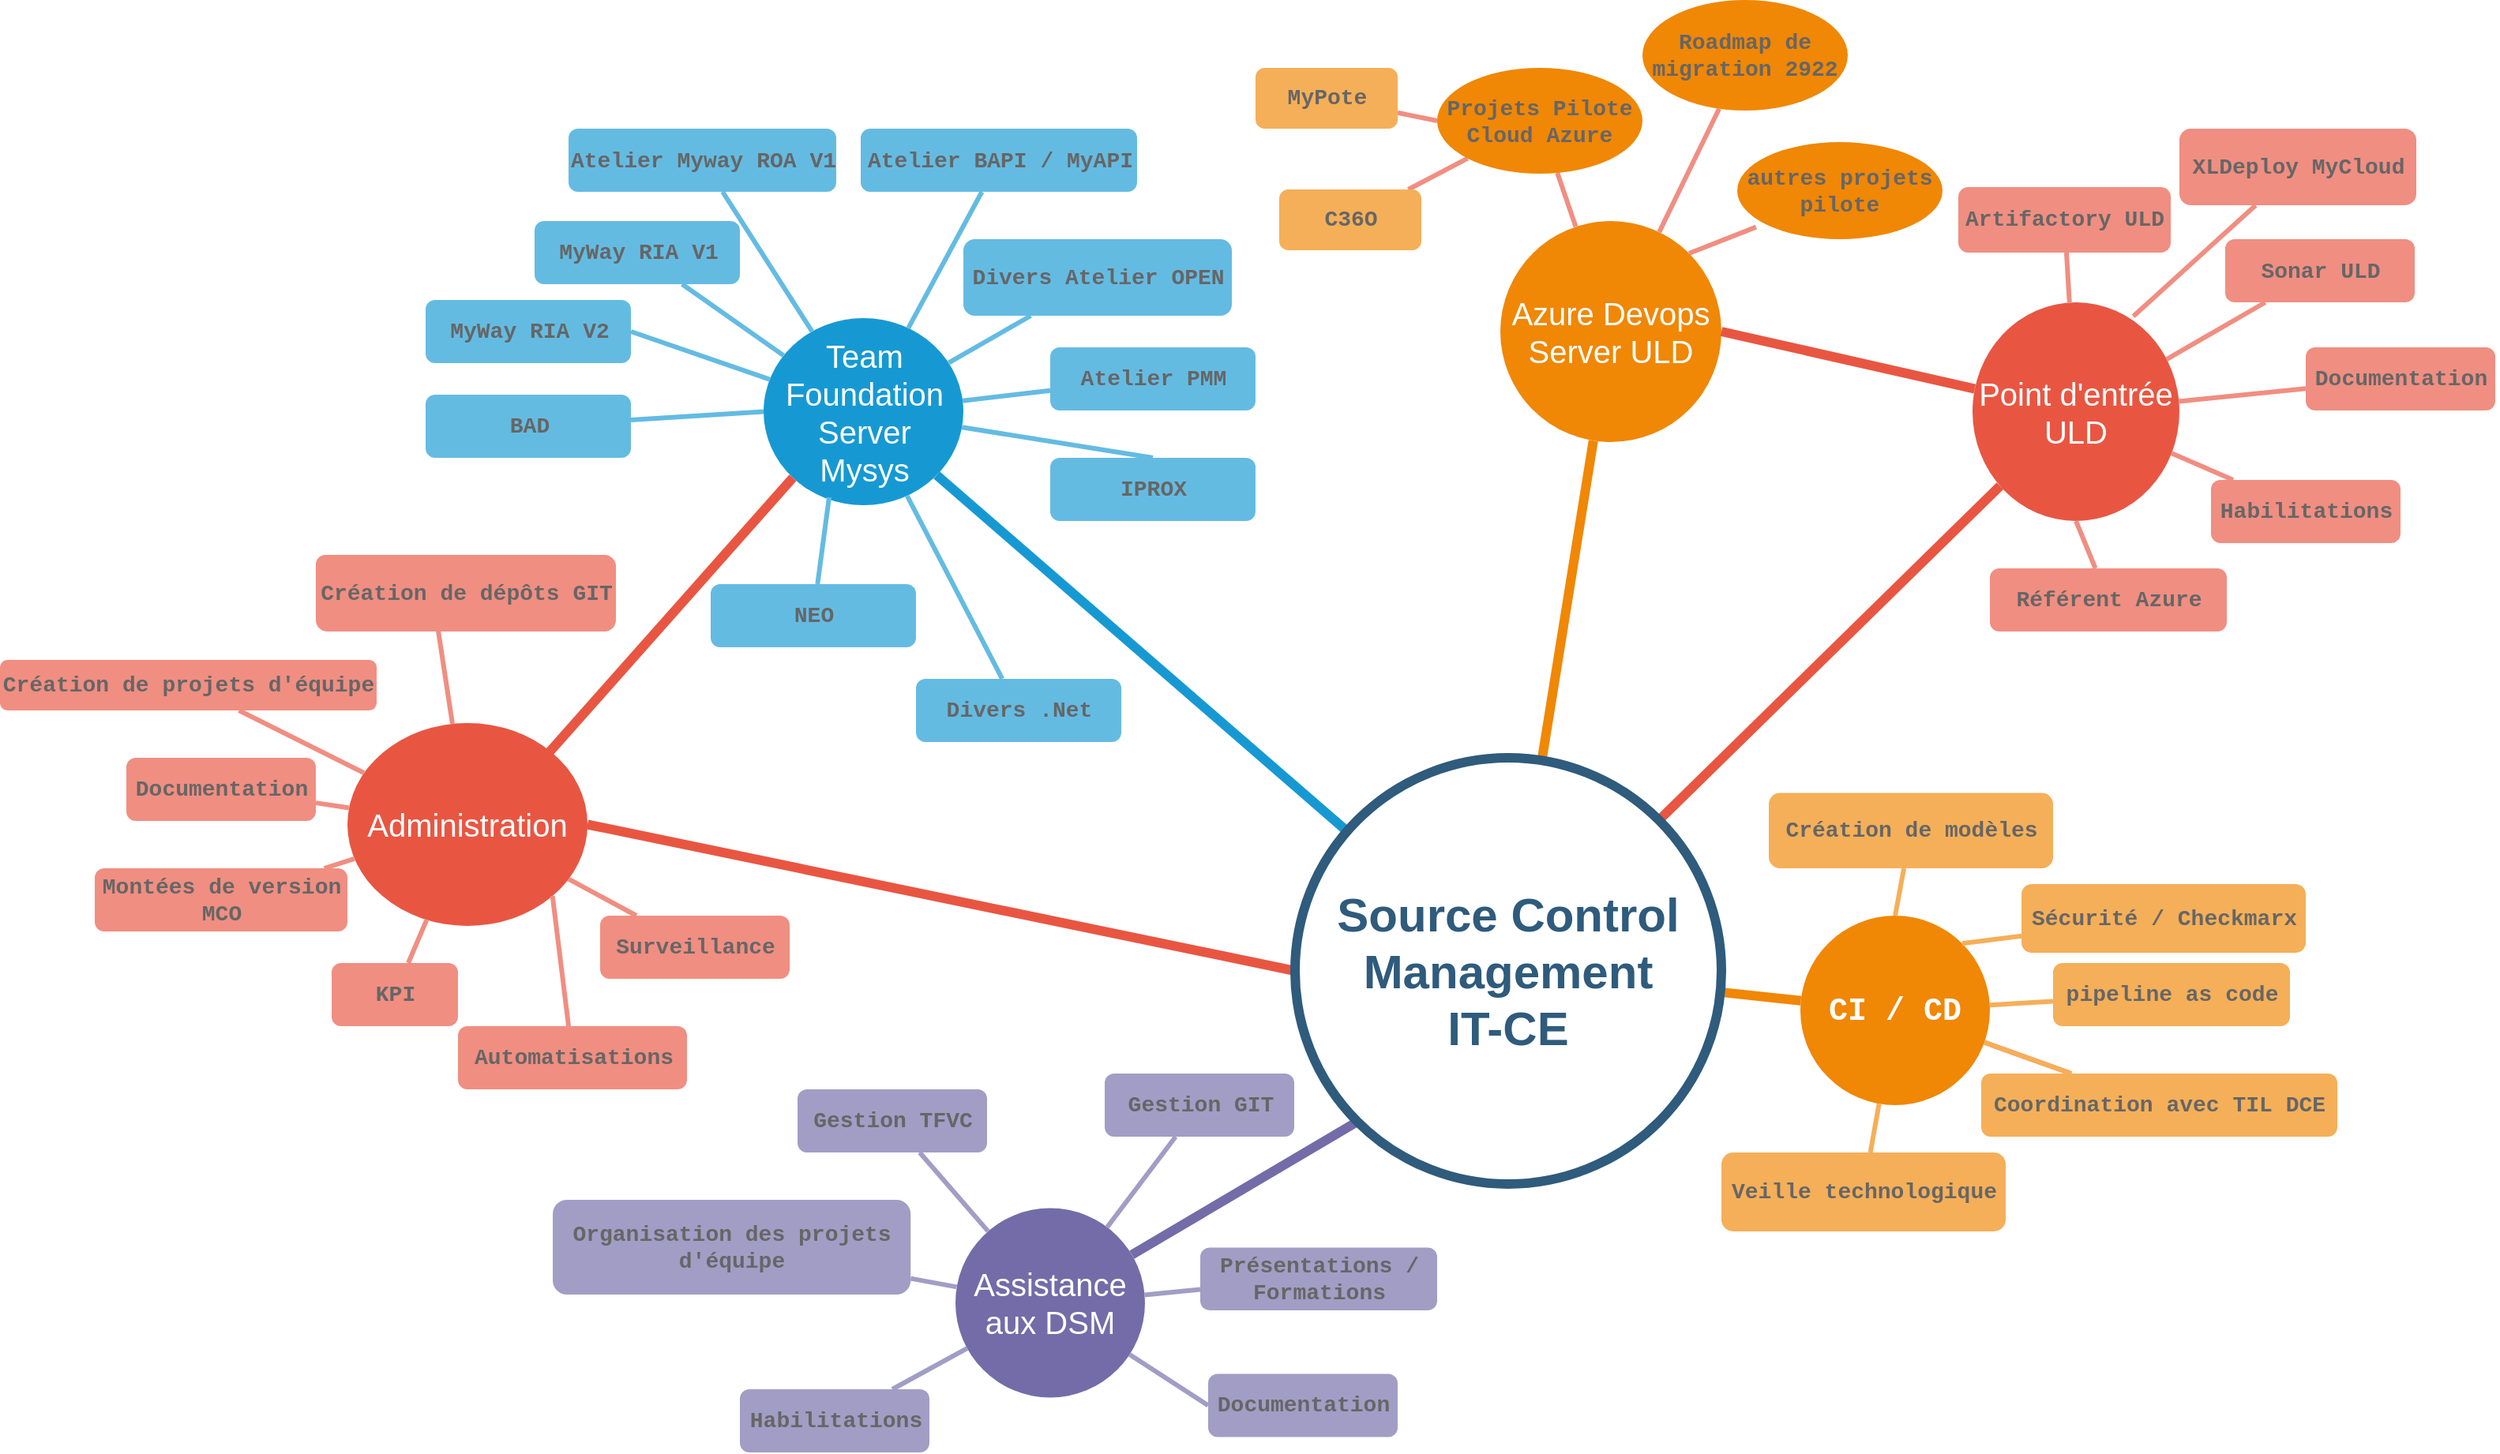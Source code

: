 <mxfile version="15.8.0" type="github">
  <diagram id="6a731a19-8d31-9384-78a2-239565b7b9f0" name="maps des activites">
    <mxGraphModel dx="1673" dy="908" grid="1" gridSize="10" guides="1" tooltips="1" connect="1" arrows="1" fold="1" page="1" pageScale="1" pageWidth="1169" pageHeight="827" background="none" math="0" shadow="0">
      <root>
        <mxCell id="0" />
        <mxCell id="1" parent="0" />
        <mxCell id="1350" value="Team Foundation Server&lt;br&gt;Mysys" style="ellipse;whiteSpace=wrap;html=1;shadow=0;fontFamily=Helvetica;fontSize=20;fontColor=#FFFFFF;align=center;strokeWidth=3;fillColor=#1699D3;strokeColor=none;" parent="1" vertex="1">
          <mxGeometry x="523.5" y="271.5" width="126.5" height="118.5" as="geometry" />
        </mxCell>
        <mxCell id="q9qTEmQOXEux0ovmEw0c-1572" value="" style="edgeStyle=none;orthogonalLoop=1;jettySize=auto;html=1;endArrow=none;strokeColor=#F08E81;strokeWidth=3;" edge="1" parent="1" source="1351" target="q9qTEmQOXEux0ovmEw0c-1571">
          <mxGeometry relative="1" as="geometry" />
        </mxCell>
        <mxCell id="q9qTEmQOXEux0ovmEw0c-1578" value="" style="edgeStyle=none;orthogonalLoop=1;jettySize=auto;html=1;endArrow=none;strokeColor=#F08E81;strokeWidth=3;" edge="1" parent="1" source="1351" target="q9qTEmQOXEux0ovmEw0c-1577">
          <mxGeometry relative="1" as="geometry" />
        </mxCell>
        <mxCell id="1351" value="Azure Devops Server ULD" style="ellipse;whiteSpace=wrap;html=1;shadow=0;fontFamily=Helvetica;fontSize=20;fontColor=#FFFFFF;align=center;strokeWidth=3;fillColor=#F08705;strokeColor=none;gradientColor=none;" parent="1" vertex="1">
          <mxGeometry x="990" y="210" width="140" height="140" as="geometry" />
        </mxCell>
        <mxCell id="q9qTEmQOXEux0ovmEw0c-1584" value="" style="edgeStyle=none;orthogonalLoop=1;jettySize=auto;html=1;endArrow=none;strokeColor=#E85642;strokeWidth=6;entryX=1;entryY=0;entryDx=0;entryDy=0;" edge="1" parent="1" source="1352" target="1515">
          <mxGeometry relative="1" as="geometry" />
        </mxCell>
        <mxCell id="1352" value="Point d&#39;entrée ULD" style="ellipse;whiteSpace=wrap;html=1;shadow=0;fontFamily=Helvetica;fontSize=20;fontColor=#FFFFFF;align=center;strokeWidth=3;fillColor=#E85642;strokeColor=none;" parent="1" vertex="1">
          <mxGeometry x="1289" y="261.5" width="131" height="138.5" as="geometry" />
        </mxCell>
        <mxCell id="q9qTEmQOXEux0ovmEw0c-1595" value="" style="edgeStyle=none;orthogonalLoop=1;jettySize=auto;html=1;fontSize=14;endArrow=none;strokeColor=#F08E81;strokeWidth=3;" edge="1" parent="1" source="1355" target="1478">
          <mxGeometry relative="1" as="geometry" />
        </mxCell>
        <mxCell id="q9qTEmQOXEux0ovmEw0c-1596" value="" style="edgeStyle=none;orthogonalLoop=1;jettySize=auto;html=1;fontSize=14;endArrow=none;strokeColor=#F08E81;strokeWidth=3;" edge="1" parent="1" source="1355" target="1478">
          <mxGeometry relative="1" as="geometry" />
        </mxCell>
        <mxCell id="1355" value="&lt;font&gt;CI /&amp;nbsp;CD&lt;/font&gt;" style="ellipse;whiteSpace=wrap;html=1;shadow=0;fontFamily=Courier New;fontSize=20;fontColor=#FFFFFF;align=center;strokeWidth=3;fillColor=#F08705;strokeColor=none;fontStyle=1" parent="1" vertex="1">
          <mxGeometry x="1180" y="650" width="120" height="120" as="geometry" />
        </mxCell>
        <mxCell id="1356" value="Administration" style="ellipse;whiteSpace=wrap;html=1;shadow=0;fontFamily=Helvetica;fontSize=20;fontColor=#FFFFFF;align=center;strokeWidth=3;fillColor=#E85642;strokeColor=none;" parent="1" vertex="1">
          <mxGeometry x="260" y="528" width="152.01" height="128.5" as="geometry" />
        </mxCell>
        <mxCell id="1358" value="NEO" style="rounded=1;fillColor=#64BBE2;strokeColor=none;strokeWidth=3;shadow=0;html=1;fontColor=#666666;fontFamily=Courier New;fontSize=14;fontStyle=1" parent="1" vertex="1">
          <mxGeometry x="490" y="440" width="130" height="40" as="geometry" />
        </mxCell>
        <mxCell id="1359" style="endArrow=none;strokeWidth=6;strokeColor=#1699D3;html=1;" parent="1" source="1515" target="1350" edge="1">
          <mxGeometry relative="1" as="geometry" />
        </mxCell>
        <mxCell id="1360" style="endArrow=none;strokeWidth=6;strokeColor=#f08705;html=1;" parent="1" source="1515" target="1351" edge="1">
          <mxGeometry relative="1" as="geometry" />
        </mxCell>
        <mxCell id="1361" style="endArrow=none;strokeWidth=6;strokeColor=#E85642;html=1;exitX=1;exitY=0.5;exitDx=0;exitDy=0;" parent="1" source="1351" target="1352" edge="1">
          <mxGeometry relative="1" as="geometry" />
        </mxCell>
        <mxCell id="1363" style="endArrow=none;strokeWidth=6;strokeColor=#736CA8;html=1;exitX=0;exitY=1;exitDx=0;exitDy=0;" parent="1" source="1515" target="1516" edge="1">
          <mxGeometry relative="1" as="geometry">
            <mxPoint x="434.5" y="949.5" as="sourcePoint" />
          </mxGeometry>
        </mxCell>
        <mxCell id="1365" value="" style="edgeStyle=none;endArrow=none;strokeWidth=6;strokeColor=#F08705;html=1;" parent="1" source="1515" target="1355" edge="1">
          <mxGeometry x="181" y="226.5" width="100" height="100" as="geometry">
            <mxPoint x="181" y="326.5" as="sourcePoint" />
            <mxPoint x="281" y="226.5" as="targetPoint" />
          </mxGeometry>
        </mxCell>
        <mxCell id="1366" value="" style="edgeStyle=none;endArrow=none;strokeWidth=6;strokeColor=#E85642;html=1;exitX=0;exitY=1;exitDx=0;exitDy=0;entryX=0.834;entryY=0.153;entryDx=0;entryDy=0;entryPerimeter=0;" parent="1" source="1350" target="1356" edge="1">
          <mxGeometry x="181" y="226.5" width="100" height="100" as="geometry">
            <mxPoint x="520" y="350" as="sourcePoint" />
            <mxPoint x="281" y="226.5" as="targetPoint" />
          </mxGeometry>
        </mxCell>
        <mxCell id="1368" value="BAD" style="rounded=1;fillColor=#64BBE2;strokeColor=none;strokeWidth=3;shadow=0;html=1;fontColor=#666666;fontFamily=Courier New;fontSize=14;fontStyle=1" parent="1" vertex="1">
          <mxGeometry x="309.5" y="320" width="130" height="40" as="geometry" />
        </mxCell>
        <mxCell id="1369" value="MyWay RIA V2" style="rounded=1;fillColor=#64BBE2;strokeColor=none;strokeWidth=3;shadow=0;html=1;fontColor=#666666;fontFamily=Courier New;fontSize=14;fontStyle=1" parent="1" vertex="1">
          <mxGeometry x="309.5" y="260" width="130" height="40" as="geometry" />
        </mxCell>
        <mxCell id="1370" value="MyWay RIA V1" style="rounded=1;fillColor=#64BBE2;strokeColor=none;strokeWidth=3;shadow=0;html=1;fontColor=#666666;fontFamily=Courier New;fontSize=14;fontStyle=1" parent="1" vertex="1">
          <mxGeometry x="378.5" y="210" width="130" height="40" as="geometry" />
        </mxCell>
        <mxCell id="1371" value="Atelier Myway ROA V1" style="rounded=1;fillColor=#64BBE2;strokeColor=none;strokeWidth=3;shadow=0;html=1;fontColor=#666666;fontFamily=Courier New;fontSize=14;fontStyle=1" parent="1" vertex="1">
          <mxGeometry x="400" y="151.5" width="169.5" height="40" as="geometry" />
        </mxCell>
        <mxCell id="1372" value="Atelier BAPI / MyAPI" style="rounded=1;fillColor=#64BBE2;strokeColor=none;strokeWidth=3;shadow=0;html=1;fontColor=#666666;fontFamily=Courier New;fontSize=14;fontStyle=1" parent="1" vertex="1">
          <mxGeometry x="585" y="151.5" width="175" height="40" as="geometry" />
        </mxCell>
        <mxCell id="1373" value="Divers Atelier OPEN" style="rounded=1;fillColor=#64BBE2;strokeColor=none;strokeWidth=3;shadow=0;html=1;fontColor=#666666;fontFamily=Courier New;fontSize=14;fontStyle=1" parent="1" vertex="1">
          <mxGeometry x="650" y="221.5" width="170" height="48.5" as="geometry" />
        </mxCell>
        <mxCell id="1374" value="Atelier PMM" style="rounded=1;fillColor=#64BBE2;strokeColor=none;strokeWidth=3;shadow=0;html=1;fontColor=#666666;fontFamily=Courier New;fontSize=14;fontStyle=1" parent="1" vertex="1">
          <mxGeometry x="705" y="290" width="130" height="40" as="geometry" />
        </mxCell>
        <mxCell id="1379" value="" style="edgeStyle=none;endArrow=none;strokeWidth=3;strokeColor=#64BBE2;html=1;exitX=0.328;exitY=0.958;exitDx=0;exitDy=0;exitPerimeter=0;" parent="1" source="1350" target="1358" edge="1">
          <mxGeometry x="-221.5" y="56.5" width="100" height="100" as="geometry">
            <mxPoint x="587" y="390" as="sourcePoint" />
            <mxPoint x="-121.5" y="56.5" as="targetPoint" />
          </mxGeometry>
        </mxCell>
        <mxCell id="1380" value="" style="edgeStyle=none;endArrow=none;strokeWidth=3;strokeColor=#64BBE2;html=1;exitX=0;exitY=0.5;exitDx=0;exitDy=0;" parent="1" source="1350" target="1368" edge="1">
          <mxGeometry x="-221.51" y="130" width="100" height="100" as="geometry">
            <mxPoint x="523.504" y="405.515" as="sourcePoint" />
            <mxPoint x="-121.51" y="130" as="targetPoint" />
          </mxGeometry>
        </mxCell>
        <mxCell id="1381" value="" style="edgeStyle=none;endArrow=none;strokeWidth=3;strokeColor=#64BBE2;html=1;entryX=1;entryY=0.5;entryDx=0;entryDy=0;" parent="1" source="1350" target="1369" edge="1">
          <mxGeometry x="-221.5" y="56.5" width="100" height="100" as="geometry">
            <mxPoint x="-221.5" y="156.5" as="sourcePoint" />
            <mxPoint x="-121.5" y="56.5" as="targetPoint" />
          </mxGeometry>
        </mxCell>
        <mxCell id="1382" value="" style="edgeStyle=none;endArrow=none;strokeWidth=3;strokeColor=#64BBE2;html=1;" parent="1" source="1350" target="1370" edge="1">
          <mxGeometry x="-221.5" y="56.5" width="100" height="100" as="geometry">
            <mxPoint x="-221.5" y="156.5" as="sourcePoint" />
            <mxPoint x="-121.5" y="56.5" as="targetPoint" />
          </mxGeometry>
        </mxCell>
        <mxCell id="1383" value="" style="edgeStyle=none;endArrow=none;strokeWidth=3;strokeColor=#64BBE2;html=1;" parent="1" source="1350" target="1371" edge="1">
          <mxGeometry x="-221.5" y="56.5" width="100" height="100" as="geometry">
            <mxPoint x="-221.5" y="156.5" as="sourcePoint" />
            <mxPoint x="-121.5" y="56.5" as="targetPoint" />
          </mxGeometry>
        </mxCell>
        <mxCell id="1384" value="" style="edgeStyle=none;endArrow=none;strokeWidth=3;strokeColor=#64BBE2;html=1;" parent="1" source="1350" target="1372" edge="1">
          <mxGeometry x="-221.5" y="56.5" width="100" height="100" as="geometry">
            <mxPoint x="-221.5" y="156.5" as="sourcePoint" />
            <mxPoint x="-121.5" y="56.5" as="targetPoint" />
          </mxGeometry>
        </mxCell>
        <mxCell id="1385" value="" style="edgeStyle=none;endArrow=none;strokeWidth=3;strokeColor=#64BBE2;html=1;" parent="1" source="1350" target="1373" edge="1">
          <mxGeometry x="-221.5" y="56.5" width="100" height="100" as="geometry">
            <mxPoint x="-221.5" y="156.5" as="sourcePoint" />
            <mxPoint x="-121.5" y="56.5" as="targetPoint" />
          </mxGeometry>
        </mxCell>
        <mxCell id="1386" value="" style="edgeStyle=none;endArrow=none;strokeWidth=3;strokeColor=#64BBE2;html=1;" parent="1" source="1350" target="1374" edge="1">
          <mxGeometry x="-221.5" y="56.5" width="100" height="100" as="geometry">
            <mxPoint x="-221.5" y="156.5" as="sourcePoint" />
            <mxPoint x="-121.5" y="56.5" as="targetPoint" />
          </mxGeometry>
        </mxCell>
        <mxCell id="q9qTEmQOXEux0ovmEw0c-1579" value="" style="edgeStyle=none;orthogonalLoop=1;jettySize=auto;html=1;endArrow=none;strokeColor=#F08E81;strokeWidth=3;" edge="1" parent="1" source="1392" target="q9qTEmQOXEux0ovmEw0c-1577">
          <mxGeometry relative="1" as="geometry" />
        </mxCell>
        <mxCell id="1392" value="C36O" style="rounded=1;fillColor=#f5af58;strokeColor=none;strokeWidth=3;shadow=0;html=1;fontColor=#666666;fontFamily=Courier New;fontSize=14;fontStyle=1" parent="1" vertex="1">
          <mxGeometry x="850" y="190" width="90" height="38.5" as="geometry" />
        </mxCell>
        <mxCell id="1412" value="Habilitations" style="rounded=1;fillColor=#f08e81;strokeColor=none;strokeWidth=3;shadow=0;html=1;fontColor=#666666;fontFamily=Courier New;fontStyle=1;fontSize=14;" parent="1" vertex="1">
          <mxGeometry x="1440" y="374" width="120" height="40" as="geometry" />
        </mxCell>
        <mxCell id="1418" value="Artifactory ULD" style="rounded=1;fillColor=#f08e81;strokeColor=none;strokeWidth=3;shadow=0;html=1;fontColor=#666666;fontFamily=Courier New;fontStyle=1;fontSize=14;" parent="1" vertex="1">
          <mxGeometry x="1280" y="188.5" width="134.5" height="41.5" as="geometry" />
        </mxCell>
        <mxCell id="1419" value="Sonar ULD" style="rounded=1;fillColor=#f08e81;strokeColor=none;strokeWidth=3;shadow=0;html=1;fontColor=#666666;fontFamily=Courier New;fontStyle=1;fontSize=14;" parent="1" vertex="1">
          <mxGeometry x="1449" y="221.5" width="120" height="40" as="geometry" />
        </mxCell>
        <mxCell id="1429" value="" style="edgeStyle=none;endArrow=none;strokeWidth=3;strokeColor=#F08E81;html=1;" parent="1" source="1352" target="1418" edge="1">
          <mxGeometry x="31" y="106.5" width="100" height="100" as="geometry">
            <mxPoint x="31" y="206.5" as="sourcePoint" />
            <mxPoint x="131" y="106.5" as="targetPoint" />
          </mxGeometry>
        </mxCell>
        <mxCell id="1430" value="" style="edgeStyle=none;endArrow=none;strokeWidth=3;strokeColor=#F08E81;html=1;" parent="1" source="1352" target="1419" edge="1">
          <mxGeometry x="31" y="106.5" width="100" height="100" as="geometry">
            <mxPoint x="31" y="206.5" as="sourcePoint" />
            <mxPoint x="131" y="106.5" as="targetPoint" />
          </mxGeometry>
        </mxCell>
        <mxCell id="1431" value="" style="edgeStyle=none;endArrow=none;strokeWidth=3;strokeColor=#F08E81;html=1;" parent="1" source="1352" target="1412" edge="1">
          <mxGeometry x="31" y="106.5" width="100" height="100" as="geometry">
            <mxPoint x="31" y="206.5" as="sourcePoint" />
            <mxPoint x="131" y="106.5" as="targetPoint" />
          </mxGeometry>
        </mxCell>
        <mxCell id="1477" value="Veille technologique" style="rounded=1;fillColor=#f5af58;strokeColor=none;strokeWidth=3;shadow=0;html=1;fontColor=#666666;fontSize=14;fontFamily=Courier New;fontStyle=1" parent="1" vertex="1">
          <mxGeometry x="1130" y="800" width="180" height="50" as="geometry" />
        </mxCell>
        <mxCell id="1478" value="&lt;font color=&quot;#666666&quot; style=&quot;font-size: 14px;&quot;&gt;Coordination avec TIL DCE&lt;/font&gt;" style="rounded=1;fillColor=#f5af58;strokeColor=none;strokeWidth=3;shadow=0;html=1;fontColor=#FFFFFF;fontStyle=1;fontSize=14;fontFamily=Courier New;" parent="1" vertex="1">
          <mxGeometry x="1294.5" y="750" width="225.5" height="40" as="geometry" />
        </mxCell>
        <mxCell id="1479" value="" style="edgeStyle=none;endArrow=none;strokeWidth=3;strokeColor=#F5AF58;html=1;" parent="1" source="1355" target="1478" edge="1">
          <mxGeometry x="243.5" y="39" width="100" height="100" as="geometry">
            <mxPoint x="243.5" y="139" as="sourcePoint" />
            <mxPoint x="343.5" y="39" as="targetPoint" />
          </mxGeometry>
        </mxCell>
        <mxCell id="1489" value="" style="edgeStyle=none;endArrow=none;strokeWidth=3;strokeColor=#F5AF58;html=1;" parent="1" source="1355" target="1477" edge="1">
          <mxGeometry x="243.5" y="39" width="100" height="100" as="geometry">
            <mxPoint x="243.5" y="139" as="sourcePoint" />
            <mxPoint x="343.5" y="39" as="targetPoint" />
          </mxGeometry>
        </mxCell>
        <mxCell id="1490" value="Création de dépôts GIT" style="rounded=1;fillColor=#f08e81;strokeColor=none;strokeWidth=3;shadow=0;html=1;fontColor=#FFFFFF;" parent="1" vertex="1">
          <mxGeometry x="240" y="421.5" width="146.5" height="40" as="geometry" />
        </mxCell>
        <mxCell id="1491" value="Création de projets d&#39;équipe" style="rounded=1;fillColor=#f08e81;strokeColor=none;strokeWidth=3;shadow=0;html=1;fontColor=#666666;fontFamily=Courier New;fontStyle=1;fontSize=14;" parent="1" vertex="1">
          <mxGeometry x="40" y="488" width="238.5" height="32" as="geometry" />
        </mxCell>
        <mxCell id="1492" value="Documentation" style="rounded=1;fillColor=#f08e81;strokeColor=none;strokeWidth=3;shadow=0;html=1;fontColor=#666666;fontFamily=Courier New;fontSize=14;fontStyle=1" parent="1" vertex="1">
          <mxGeometry x="120" y="550" width="120" height="40" as="geometry" />
        </mxCell>
        <mxCell id="1493" value="Montées de version&lt;br&gt;MCO" style="rounded=1;fillColor=#f08e81;strokeColor=none;strokeWidth=3;shadow=0;html=1;fontColor=#666666;fontFamily=Courier New;fontSize=14;fontStyle=1" parent="1" vertex="1">
          <mxGeometry x="100" y="620" width="160" height="40" as="geometry" />
        </mxCell>
        <mxCell id="1494" value="Surveillance" style="rounded=1;fillColor=#f08e81;strokeColor=none;strokeWidth=3;shadow=0;html=1;fontColor=#666666;fontFamily=Courier New;fontSize=14;fontStyle=1" parent="1" vertex="1">
          <mxGeometry x="420" y="650" width="120" height="40" as="geometry" />
        </mxCell>
        <mxCell id="1503" value="" style="edgeStyle=none;endArrow=none;strokeWidth=3;strokeColor=#F08E81;html=1;" parent="1" source="1356" target="1490" edge="1">
          <mxGeometry x="-313.51" y="-502.5" width="100" height="100" as="geometry">
            <mxPoint x="-313.51" y="-402.5" as="sourcePoint" />
            <mxPoint x="-213.51" y="-502.5" as="targetPoint" />
          </mxGeometry>
        </mxCell>
        <mxCell id="1504" value="" style="edgeStyle=none;endArrow=none;strokeWidth=3;strokeColor=#F08E81;html=1;" parent="1" source="1356" target="1491" edge="1">
          <mxGeometry x="-313.51" y="-502.5" width="100" height="100" as="geometry">
            <mxPoint x="-313.51" y="-402.5" as="sourcePoint" />
            <mxPoint x="-213.51" y="-502.5" as="targetPoint" />
          </mxGeometry>
        </mxCell>
        <mxCell id="1505" value="" style="edgeStyle=none;endArrow=none;strokeWidth=3;strokeColor=#F08E81;html=1;" parent="1" source="1356" target="1492" edge="1">
          <mxGeometry x="-313.51" y="-502.5" width="100" height="100" as="geometry">
            <mxPoint x="-313.51" y="-402.5" as="sourcePoint" />
            <mxPoint x="-213.51" y="-502.5" as="targetPoint" />
          </mxGeometry>
        </mxCell>
        <mxCell id="1506" value="" style="edgeStyle=none;endArrow=none;strokeWidth=3;strokeColor=#F08E81;html=1;" parent="1" source="1356" target="1493" edge="1">
          <mxGeometry x="-313.51" y="-502.5" width="100" height="100" as="geometry">
            <mxPoint x="-313.51" y="-402.5" as="sourcePoint" />
            <mxPoint x="-213.51" y="-502.5" as="targetPoint" />
          </mxGeometry>
        </mxCell>
        <mxCell id="1507" value="" style="edgeStyle=none;endArrow=none;strokeWidth=3;strokeColor=#F08E81;html=1;" parent="1" source="1356" target="1494" edge="1">
          <mxGeometry x="-313.51" y="-502.5" width="100" height="100" as="geometry">
            <mxPoint x="-313.51" y="-402.5" as="sourcePoint" />
            <mxPoint x="-213.51" y="-502.5" as="targetPoint" />
          </mxGeometry>
        </mxCell>
        <mxCell id="1514" style="edgeStyle=orthogonalEdgeStyle;rounded=0;html=1;exitX=0.75;exitY=0;entryX=0.75;entryY=0;startArrow=none;startFill=0;endArrow=block;endFill=1;jettySize=auto;orthogonalLoop=1;strokeColor=#12aab5;strokeWidth=6;fontSize=20;fontColor=#2F5B7C;" parent="1" edge="1">
          <mxGeometry relative="1" as="geometry">
            <mxPoint x="1611" y="371.5" as="sourcePoint" />
            <mxPoint x="1611" y="371.5" as="targetPoint" />
          </mxGeometry>
        </mxCell>
        <mxCell id="q9qTEmQOXEux0ovmEw0c-1586" value="" style="edgeStyle=none;orthogonalLoop=1;jettySize=auto;html=1;endArrow=none;strokeColor=#E85642;strokeWidth=6;entryX=1;entryY=0.5;entryDx=0;entryDy=0;exitX=0;exitY=0.5;exitDx=0;exitDy=0;" edge="1" parent="1" source="1515" target="1356">
          <mxGeometry relative="1" as="geometry">
            <mxPoint x="806" y="811.5" as="targetPoint" />
          </mxGeometry>
        </mxCell>
        <mxCell id="1515" value="Source Control Management&lt;br&gt;IT-CE" style="ellipse;whiteSpace=wrap;html=1;shadow=0;fontFamily=Helvetica;fontSize=30;fontColor=#2F5B7C;align=center;strokeColor=#2F5B7C;strokeWidth=6;fillColor=#FFFFFF;fontStyle=1;gradientColor=none;" parent="1" vertex="1">
          <mxGeometry x="860" y="550" width="270" height="270" as="geometry" />
        </mxCell>
        <mxCell id="1516" value="Assistance aux DSM" style="ellipse;whiteSpace=wrap;html=1;shadow=0;fontFamily=Helvetica;fontSize=20;fontColor=#FFFFFF;align=center;strokeWidth=3;fillColor=#736ca8;strokeColor=none;" parent="1" vertex="1">
          <mxGeometry x="645" y="835.25" width="120" height="120" as="geometry" />
        </mxCell>
        <mxCell id="1517" value="Organisation des projets&lt;br style=&quot;font-size: 14px;&quot;&gt;d&#39;équipe" style="rounded=1;fillColor=#a29dc5;strokeColor=none;strokeWidth=3;shadow=0;html=1;fontColor=#666666;fontFamily=Courier New;fontSize=14;fontStyle=1" parent="1" vertex="1">
          <mxGeometry x="390" y="830" width="226.63" height="60" as="geometry" />
        </mxCell>
        <mxCell id="1518" value="Gestion TFVC" style="rounded=1;fillColor=#a29dc5;strokeColor=none;strokeWidth=3;shadow=0;html=1;fontColor=#666666;fontFamily=Courier New;fontSize=14;fontStyle=1" parent="1" vertex="1">
          <mxGeometry x="545" y="760" width="120" height="40" as="geometry" />
        </mxCell>
        <mxCell id="1519" value="Gestion GIT" style="rounded=1;fillColor=#a29dc5;strokeColor=none;strokeWidth=3;shadow=0;html=1;fontColor=#666666;fontFamily=Courier New;fontSize=14;fontStyle=1" parent="1" vertex="1">
          <mxGeometry x="739.5" y="750" width="120" height="40" as="geometry" />
        </mxCell>
        <mxCell id="1520" value="Présentations / &lt;br style=&quot;font-size: 14px;&quot;&gt;Formations" style="rounded=1;fillColor=#a29dc5;strokeColor=none;strokeWidth=3;shadow=0;html=1;fontColor=#666666;fontFamily=Courier New;fontSize=14;fontStyle=1" parent="1" vertex="1">
          <mxGeometry x="800" y="860.25" width="150" height="39.75" as="geometry" />
        </mxCell>
        <mxCell id="1521" value="Documentation" style="rounded=1;fillColor=#a29dc5;strokeColor=none;strokeWidth=3;shadow=0;html=1;fontColor=#666666;fontFamily=Courier New;fontSize=14;fontStyle=1" parent="1" vertex="1">
          <mxGeometry x="805" y="940.25" width="120" height="40" as="geometry" />
        </mxCell>
        <mxCell id="1524" value="Habilitations" style="rounded=1;fillColor=#a29dc5;strokeColor=none;strokeWidth=3;shadow=0;html=1;fontColor=#666666;fontFamily=Courier New;fontSize=14;fontStyle=1" parent="1" vertex="1">
          <mxGeometry x="508.5" y="950" width="120" height="40" as="geometry" />
        </mxCell>
        <mxCell id="1528" value="" style="edgeStyle=none;endArrow=none;strokeWidth=3;strokeColor=#A29DC5;html=1;" parent="1" source="1516" target="1517" edge="1">
          <mxGeometry x="-1180" y="-118.75" width="100" height="100" as="geometry">
            <mxPoint x="-1180" y="-18.75" as="sourcePoint" />
            <mxPoint x="-1080" y="-118.75" as="targetPoint" />
          </mxGeometry>
        </mxCell>
        <mxCell id="1530" value="" style="edgeStyle=none;endArrow=none;strokeWidth=3;strokeColor=#A29DC5;html=1;" parent="1" source="1516" target="1518" edge="1">
          <mxGeometry x="-1180" y="-118.75" width="100" height="100" as="geometry">
            <mxPoint x="-1180" y="-18.75" as="sourcePoint" />
            <mxPoint x="-1080" y="-118.75" as="targetPoint" />
          </mxGeometry>
        </mxCell>
        <mxCell id="1531" value="" style="edgeStyle=none;endArrow=none;strokeWidth=3;strokeColor=#A29DC5;html=1;" parent="1" source="1516" target="1519" edge="1">
          <mxGeometry x="-1180" y="-118.75" width="100" height="100" as="geometry">
            <mxPoint x="-1180" y="-18.75" as="sourcePoint" />
            <mxPoint x="-1080" y="-118.75" as="targetPoint" />
          </mxGeometry>
        </mxCell>
        <mxCell id="1532" value="" style="edgeStyle=none;endArrow=none;strokeWidth=3;strokeColor=#A29DC5;html=1;" parent="1" source="1516" target="1520" edge="1">
          <mxGeometry x="-1180" y="-118.75" width="100" height="100" as="geometry">
            <mxPoint x="-1180" y="-18.75" as="sourcePoint" />
            <mxPoint x="-1080" y="-118.75" as="targetPoint" />
          </mxGeometry>
        </mxCell>
        <mxCell id="1533" value="" style="edgeStyle=none;endArrow=none;strokeWidth=3;strokeColor=#A29DC5;html=1;entryX=0;entryY=0.5;entryDx=0;entryDy=0;" parent="1" source="1516" target="1521" edge="1">
          <mxGeometry x="-1180" y="-118.75" width="100" height="100" as="geometry">
            <mxPoint x="-1180" y="-18.75" as="sourcePoint" />
            <mxPoint x="857.5" y="929.009" as="targetPoint" />
          </mxGeometry>
        </mxCell>
        <mxCell id="1536" value="" style="edgeStyle=none;endArrow=none;strokeWidth=3;strokeColor=#A29DC5;html=1;" parent="1" source="1516" target="1524" edge="1">
          <mxGeometry x="-1180" y="-118.75" width="100" height="100" as="geometry">
            <mxPoint x="-1180" y="-18.75" as="sourcePoint" />
            <mxPoint x="-1080" y="-118.75" as="targetPoint" />
          </mxGeometry>
        </mxCell>
        <mxCell id="1542" style="edgeStyle=none;rounded=0;html=1;exitX=0.5;exitY=1;endArrow=none;endFill=0;jettySize=auto;orthogonalLoop=1;strokeColor=#736CA8;strokeWidth=2;fillColor=#64bbe2;fontSize=20;fontColor=#23445D;" parent="1" edge="1">
          <mxGeometry relative="1" as="geometry">
            <mxPoint x="455" y="956.25" as="sourcePoint" />
            <mxPoint x="455" y="956.25" as="targetPoint" />
          </mxGeometry>
        </mxCell>
        <mxCell id="q9qTEmQOXEux0ovmEw0c-1548" value="" style="edgeStyle=none;orthogonalLoop=1;jettySize=auto;html=1;endArrow=none;strokeColor=#64BBE2;strokeWidth=3;" edge="1" parent="1" source="q9qTEmQOXEux0ovmEw0c-1545" target="1350">
          <mxGeometry relative="1" as="geometry" />
        </mxCell>
        <mxCell id="q9qTEmQOXEux0ovmEw0c-1545" value="Divers .Net" style="rounded=1;fillColor=#64BBE2;strokeColor=none;strokeWidth=3;shadow=0;html=1;fontColor=#666666;fontFamily=Courier New;fontSize=14;fontStyle=1" vertex="1" parent="1">
          <mxGeometry x="620" y="500" width="130" height="40" as="geometry" />
        </mxCell>
        <mxCell id="q9qTEmQOXEux0ovmEw0c-1550" value="" style="edgeStyle=none;orthogonalLoop=1;jettySize=auto;html=1;endArrow=none;strokeColor=#64BBE2;strokeWidth=3;exitX=0.5;exitY=0;exitDx=0;exitDy=0;" edge="1" parent="1" source="q9qTEmQOXEux0ovmEw0c-1549" target="1350">
          <mxGeometry relative="1" as="geometry" />
        </mxCell>
        <mxCell id="q9qTEmQOXEux0ovmEw0c-1549" value="IPROX" style="rounded=1;fillColor=#64BBE2;strokeColor=none;strokeWidth=3;shadow=0;html=1;fontColor=#666666;fontFamily=Courier New;fontSize=14;fontStyle=1" vertex="1" parent="1">
          <mxGeometry x="705" y="360" width="130" height="40" as="geometry" />
        </mxCell>
        <mxCell id="q9qTEmQOXEux0ovmEw0c-1558" value="" style="edgeStyle=none;orthogonalLoop=1;jettySize=auto;html=1;endArrow=none;strokeColor=#F5AF58;strokeWidth=3;" edge="1" parent="1" source="q9qTEmQOXEux0ovmEw0c-1557" target="1355">
          <mxGeometry relative="1" as="geometry" />
        </mxCell>
        <mxCell id="q9qTEmQOXEux0ovmEw0c-1557" value="&lt;font color=&quot;#666666&quot; style=&quot;font-size: 14px;&quot;&gt;pipeline as code&lt;/font&gt;" style="rounded=1;fillColor=#f5af58;strokeColor=none;strokeWidth=3;shadow=0;html=1;fontColor=#FFFFFF;fontStyle=1;fontSize=14;fontFamily=Courier New;" vertex="1" parent="1">
          <mxGeometry x="1340" y="680" width="150" height="40" as="geometry" />
        </mxCell>
        <mxCell id="q9qTEmQOXEux0ovmEw0c-1560" value="" style="edgeStyle=none;orthogonalLoop=1;jettySize=auto;html=1;endArrow=none;strokeColor=#F5AF58;strokeWidth=3;entryX=0.5;entryY=0;entryDx=0;entryDy=0;" edge="1" parent="1" source="q9qTEmQOXEux0ovmEw0c-1559" target="1355">
          <mxGeometry relative="1" as="geometry" />
        </mxCell>
        <mxCell id="q9qTEmQOXEux0ovmEw0c-1559" value="&lt;font color=&quot;#666666&quot; style=&quot;font-size: 14px;&quot;&gt;Création de modèles&lt;/font&gt;" style="rounded=1;fillColor=#f5af58;strokeColor=none;strokeWidth=3;shadow=0;html=1;fontColor=#FFFFFF;fontSize=14;fontStyle=1;fontFamily=Courier New;" vertex="1" parent="1">
          <mxGeometry x="1160" y="572.25" width="180" height="47.75" as="geometry" />
        </mxCell>
        <mxCell id="q9qTEmQOXEux0ovmEw0c-1562" value="" style="edgeStyle=none;orthogonalLoop=1;jettySize=auto;html=1;endArrow=none;strokeColor=#F08E81;strokeWidth=3;" edge="1" parent="1" source="q9qTEmQOXEux0ovmEw0c-1561" target="1356">
          <mxGeometry relative="1" as="geometry" />
        </mxCell>
        <mxCell id="q9qTEmQOXEux0ovmEw0c-1561" value="KPI" style="rounded=1;fillColor=#f08e81;strokeColor=none;strokeWidth=3;shadow=0;html=1;fontColor=#666666;fontFamily=Courier New;fontSize=14;fontStyle=1" vertex="1" parent="1">
          <mxGeometry x="250" y="680" width="80" height="40" as="geometry" />
        </mxCell>
        <mxCell id="q9qTEmQOXEux0ovmEw0c-1564" value="" style="edgeStyle=none;orthogonalLoop=1;jettySize=auto;html=1;endArrow=none;strokeColor=#F08E81;strokeWidth=3;entryX=1;entryY=1;entryDx=0;entryDy=0;" edge="1" parent="1" source="q9qTEmQOXEux0ovmEw0c-1563" target="1356">
          <mxGeometry relative="1" as="geometry">
            <mxPoint x="440" y="570" as="targetPoint" />
          </mxGeometry>
        </mxCell>
        <mxCell id="q9qTEmQOXEux0ovmEw0c-1563" value="Automatisations" style="rounded=1;fillColor=#f08e81;strokeColor=none;strokeWidth=3;shadow=0;html=1;fontColor=#666666;fontFamily=Courier New;fontSize=14;fontStyle=1" vertex="1" parent="1">
          <mxGeometry x="330" y="720" width="145" height="40" as="geometry" />
        </mxCell>
        <mxCell id="q9qTEmQOXEux0ovmEw0c-1569" value="" style="edgeStyle=none;orthogonalLoop=1;jettySize=auto;html=1;endArrow=none;strokeColor=#F08E81;strokeWidth=3;entryX=0.5;entryY=1;entryDx=0;entryDy=0;" edge="1" parent="1" source="q9qTEmQOXEux0ovmEw0c-1568" target="1352">
          <mxGeometry relative="1" as="geometry" />
        </mxCell>
        <mxCell id="q9qTEmQOXEux0ovmEw0c-1568" value="Référent Azure" style="rounded=1;fillColor=#f08e81;strokeColor=none;strokeWidth=3;shadow=0;html=1;fontColor=#666666;fontFamily=Courier New;fontStyle=1;fontSize=14;" vertex="1" parent="1">
          <mxGeometry x="1300" y="430" width="150" height="40" as="geometry" />
        </mxCell>
        <mxCell id="q9qTEmQOXEux0ovmEw0c-1571" value="&lt;span style=&quot;font-size: 14px;&quot;&gt;Roadmap de migration 2922&lt;/span&gt;" style="ellipse;whiteSpace=wrap;html=1;shadow=0;fontSize=14;fontColor=#666666;strokeColor=none;strokeWidth=3;fillColor=#F08705;fontFamily=Courier New;fontStyle=1" vertex="1" parent="1">
          <mxGeometry x="1080" y="70" width="130" height="70" as="geometry" />
        </mxCell>
        <mxCell id="q9qTEmQOXEux0ovmEw0c-1574" value="" style="edgeStyle=none;orthogonalLoop=1;jettySize=auto;html=1;endArrow=none;strokeColor=#F08E81;strokeWidth=3;exitX=0.092;exitY=0.875;exitDx=0;exitDy=0;exitPerimeter=0;entryX=1;entryY=0;entryDx=0;entryDy=0;" edge="1" parent="1" source="q9qTEmQOXEux0ovmEw0c-1582" target="1351">
          <mxGeometry relative="1" as="geometry">
            <mxPoint x="1180.456" y="198.5" as="sourcePoint" />
          </mxGeometry>
        </mxCell>
        <mxCell id="q9qTEmQOXEux0ovmEw0c-1577" value="&lt;span style=&quot;font-size: 14px;&quot;&gt;Projets Pilote Cloud Azure&lt;/span&gt;" style="ellipse;whiteSpace=wrap;html=1;shadow=0;fontSize=14;fontColor=#666666;strokeColor=none;strokeWidth=3;fillColor=#F08705;fontFamily=Courier New;fontStyle=1" vertex="1" parent="1">
          <mxGeometry x="950" y="113" width="130" height="67" as="geometry" />
        </mxCell>
        <mxCell id="q9qTEmQOXEux0ovmEw0c-1581" value="" style="edgeStyle=none;orthogonalLoop=1;jettySize=auto;html=1;endArrow=none;strokeColor=#F08E81;strokeWidth=3;entryX=0;entryY=0.5;entryDx=0;entryDy=0;" edge="1" parent="1" source="q9qTEmQOXEux0ovmEw0c-1580" target="q9qTEmQOXEux0ovmEw0c-1577">
          <mxGeometry relative="1" as="geometry">
            <mxPoint x="1000" y="160" as="targetPoint" />
          </mxGeometry>
        </mxCell>
        <mxCell id="q9qTEmQOXEux0ovmEw0c-1580" value="MyPote" style="rounded=1;fillColor=#f5af58;strokeColor=none;strokeWidth=3;shadow=0;html=1;fontColor=#666666;fontFamily=Courier New;fontSize=14;fontStyle=1" vertex="1" parent="1">
          <mxGeometry x="835" y="113" width="90" height="38.5" as="geometry" />
        </mxCell>
        <mxCell id="q9qTEmQOXEux0ovmEw0c-1582" value="&lt;span style=&quot;font-size: 14px;&quot;&gt;autres projets pilote&lt;/span&gt;" style="ellipse;whiteSpace=wrap;html=1;shadow=0;fontSize=14;fontColor=#666666;strokeColor=none;strokeWidth=3;fillColor=#F08705;fontFamily=Courier New;fontStyle=1" vertex="1" parent="1">
          <mxGeometry x="1140" y="160" width="130" height="61.5" as="geometry" />
        </mxCell>
        <mxCell id="q9qTEmQOXEux0ovmEw0c-1592" value="" style="edgeStyle=none;orthogonalLoop=1;jettySize=auto;html=1;endArrow=none;strokeColor=#F08E81;strokeWidth=3;" edge="1" parent="1" source="q9qTEmQOXEux0ovmEw0c-1588" target="1352">
          <mxGeometry relative="1" as="geometry" />
        </mxCell>
        <mxCell id="q9qTEmQOXEux0ovmEw0c-1588" value="Documentation" style="rounded=1;fillColor=#f08e81;strokeColor=none;strokeWidth=3;shadow=0;html=1;fontColor=#666666;fontFamily=Courier New;fontStyle=1;fontSize=14;" vertex="1" parent="1">
          <mxGeometry x="1500" y="290" width="120" height="40" as="geometry" />
        </mxCell>
        <mxCell id="q9qTEmQOXEux0ovmEw0c-1594" value="" style="edgeStyle=none;orthogonalLoop=1;jettySize=auto;html=1;fontSize=14;endArrow=none;strokeColor=#F08E81;strokeWidth=3;entryX=0.777;entryY=0.064;entryDx=0;entryDy=0;entryPerimeter=0;" edge="1" parent="1" source="q9qTEmQOXEux0ovmEw0c-1593" target="1352">
          <mxGeometry relative="1" as="geometry" />
        </mxCell>
        <mxCell id="q9qTEmQOXEux0ovmEw0c-1593" value="XLDeploy MyCloud" style="rounded=1;fillColor=#f08e81;strokeColor=none;strokeWidth=3;shadow=0;html=1;fontColor=#666666;fontFamily=Courier New;fontStyle=1;fontSize=14;" vertex="1" parent="1">
          <mxGeometry x="1420" y="151.5" width="150" height="48.5" as="geometry" />
        </mxCell>
        <mxCell id="q9qTEmQOXEux0ovmEw0c-1599" value="" style="edgeStyle=none;orthogonalLoop=1;jettySize=auto;html=1;endArrow=none;strokeColor=#F5AF58;strokeWidth=3;entryX=1;entryY=0;entryDx=0;entryDy=0;" edge="1" parent="1" source="q9qTEmQOXEux0ovmEw0c-1597" target="1355">
          <mxGeometry relative="1" as="geometry" />
        </mxCell>
        <mxCell id="q9qTEmQOXEux0ovmEw0c-1597" value="&lt;font color=&quot;#666666&quot; style=&quot;font-size: 14px;&quot;&gt;Sécurité / Checkmarx&lt;/font&gt;" style="rounded=1;fillColor=#f5af58;strokeColor=none;strokeWidth=3;shadow=0;html=1;fontColor=#FFFFFF;fontStyle=1;fontSize=14;fontFamily=Courier New;" vertex="1" parent="1">
          <mxGeometry x="1320" y="630" width="180" height="43.5" as="geometry" />
        </mxCell>
        <mxCell id="q9qTEmQOXEux0ovmEw0c-1600" value="Création de dépôts GIT" style="rounded=1;fillColor=#f08e81;strokeColor=none;strokeWidth=3;shadow=0;html=1;fontColor=#666666;fontFamily=Courier New;fontSize=14;fontStyle=1" vertex="1" parent="1">
          <mxGeometry x="240" y="421.5" width="190" height="48.5" as="geometry" />
        </mxCell>
      </root>
    </mxGraphModel>
  </diagram>
</mxfile>
